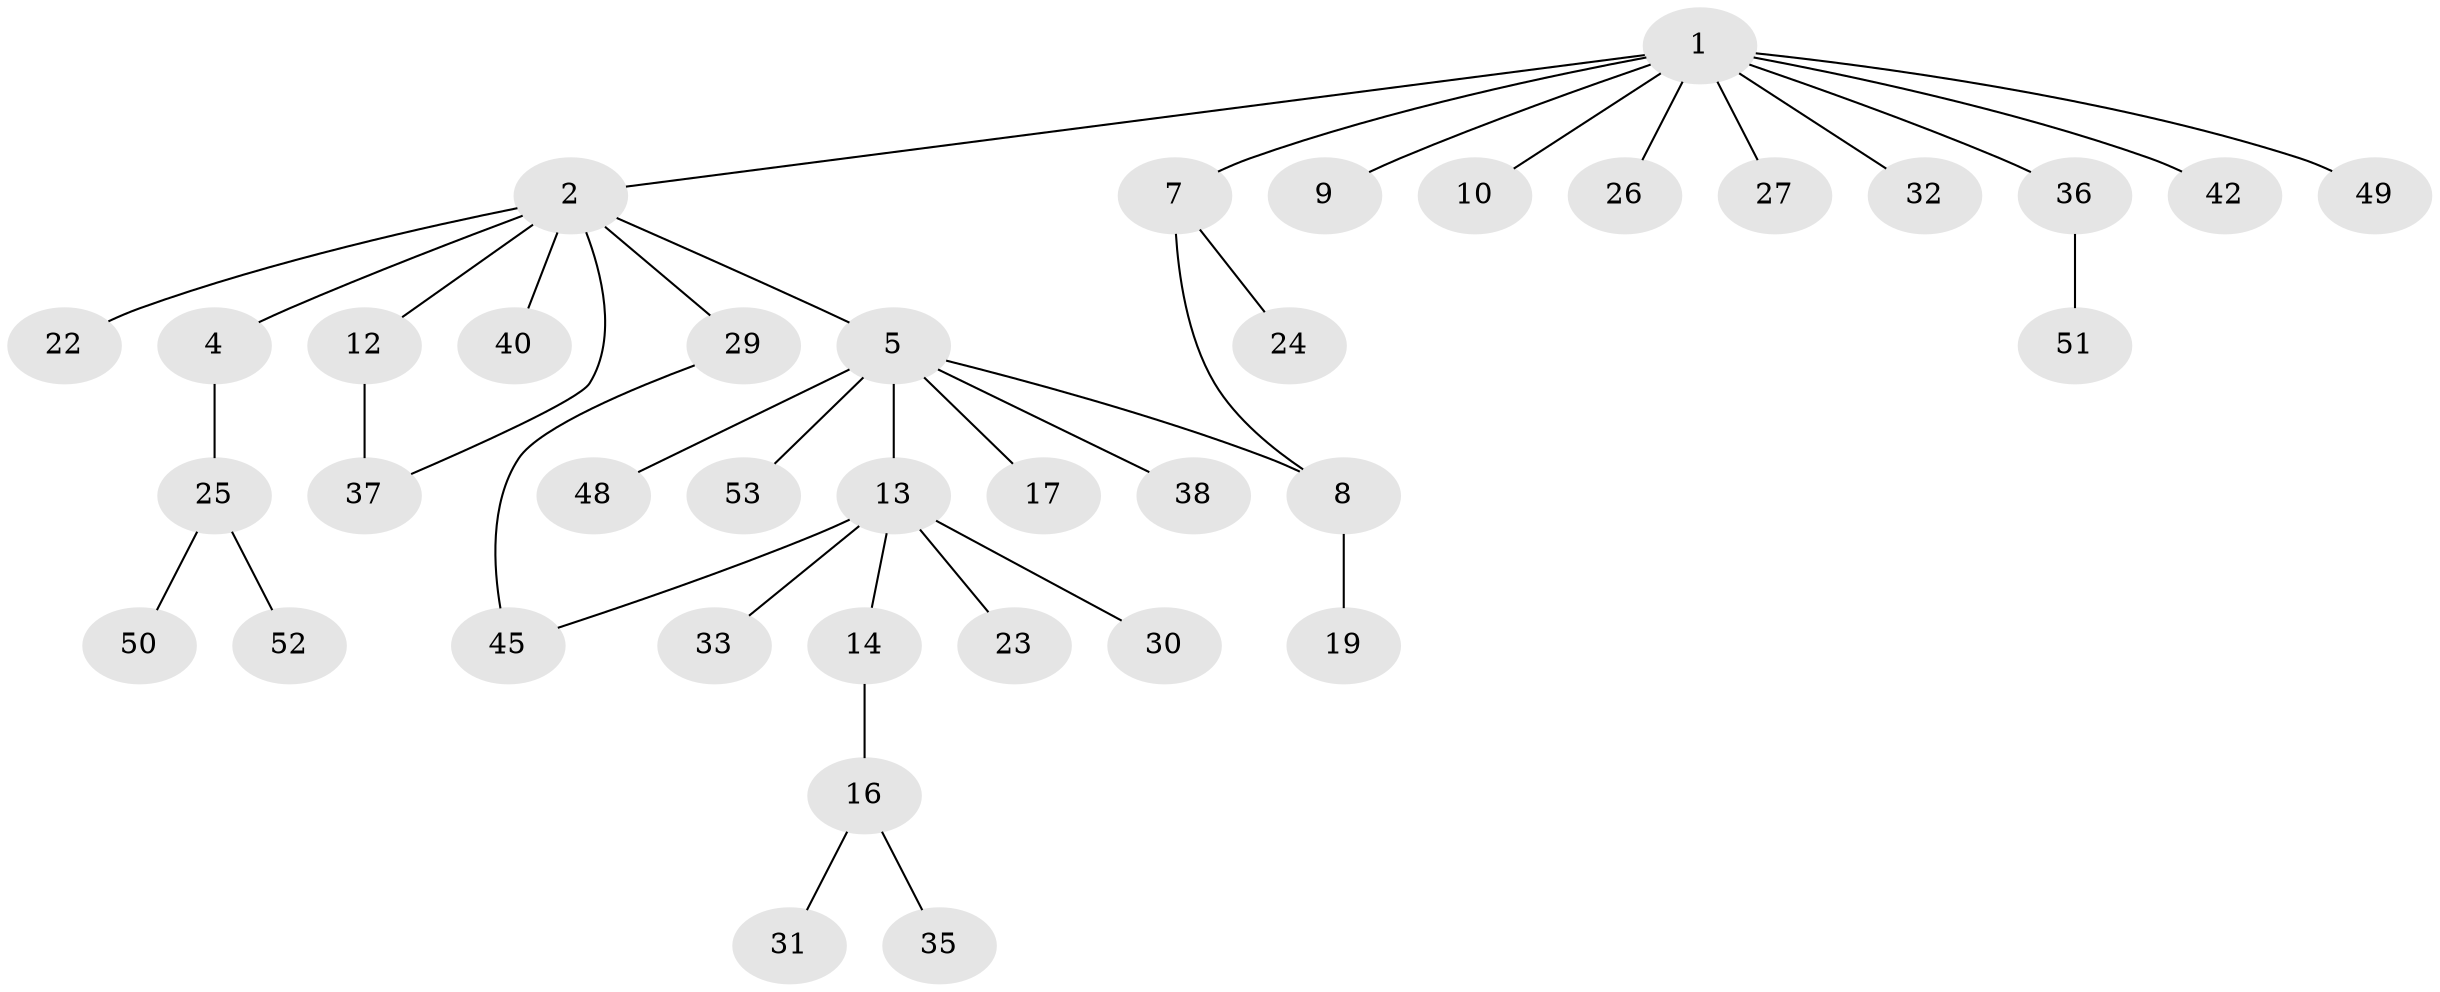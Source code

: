// original degree distribution, {5: 0.05454545454545454, 7: 0.03636363636363636, 3: 0.14545454545454545, 2: 0.2909090909090909, 4: 0.01818181818181818, 1: 0.45454545454545453}
// Generated by graph-tools (version 1.1) at 2025/10/02/27/25 16:10:51]
// undirected, 38 vertices, 40 edges
graph export_dot {
graph [start="1"]
  node [color=gray90,style=filled];
  1 [super="+6"];
  2 [super="+3"];
  4;
  5 [super="+21"];
  7 [super="+20"];
  8 [super="+18"];
  9 [super="+11"];
  10;
  12 [super="+55"];
  13 [super="+15"];
  14 [super="+39"];
  16 [super="+28"];
  17;
  19;
  22 [super="+46"];
  23 [super="+54"];
  24;
  25 [super="+34"];
  26;
  27;
  29 [super="+41"];
  30;
  31;
  32;
  33 [super="+43"];
  35;
  36 [super="+47"];
  37 [super="+44"];
  38;
  40;
  42;
  45;
  48;
  49;
  50;
  51;
  52;
  53;
  1 -- 2;
  1 -- 7;
  1 -- 9;
  1 -- 10;
  1 -- 32;
  1 -- 49;
  1 -- 26;
  1 -- 36;
  1 -- 42;
  1 -- 27;
  2 -- 4;
  2 -- 12;
  2 -- 22;
  2 -- 37;
  2 -- 40;
  2 -- 5;
  2 -- 29;
  4 -- 25;
  5 -- 13;
  5 -- 17;
  5 -- 48;
  5 -- 53;
  5 -- 38;
  5 -- 8;
  7 -- 8;
  7 -- 24;
  8 -- 19;
  12 -- 37;
  13 -- 14;
  13 -- 23;
  13 -- 30;
  13 -- 33;
  13 -- 45;
  14 -- 16;
  16 -- 35;
  16 -- 31;
  25 -- 50;
  25 -- 52;
  29 -- 45;
  36 -- 51;
}
